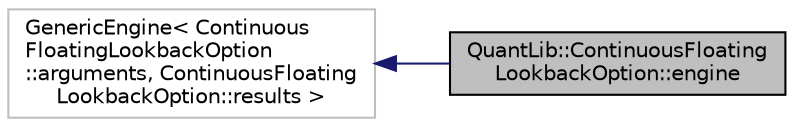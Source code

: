 digraph "QuantLib::ContinuousFloatingLookbackOption::engine"
{
  edge [fontname="Helvetica",fontsize="10",labelfontname="Helvetica",labelfontsize="10"];
  node [fontname="Helvetica",fontsize="10",shape=record];
  rankdir="LR";
  Node1 [label="QuantLib::ContinuousFloating\lLookbackOption::engine",height=0.2,width=0.4,color="black", fillcolor="grey75", style="filled", fontcolor="black"];
  Node2 -> Node1 [dir="back",color="midnightblue",fontsize="10",style="solid"];
  Node2 [label="GenericEngine\< Continuous\lFloatingLookbackOption\l::arguments, ContinuousFloating\lLookbackOption::results \>",height=0.2,width=0.4,color="grey75", fillcolor="white", style="filled"];
}
